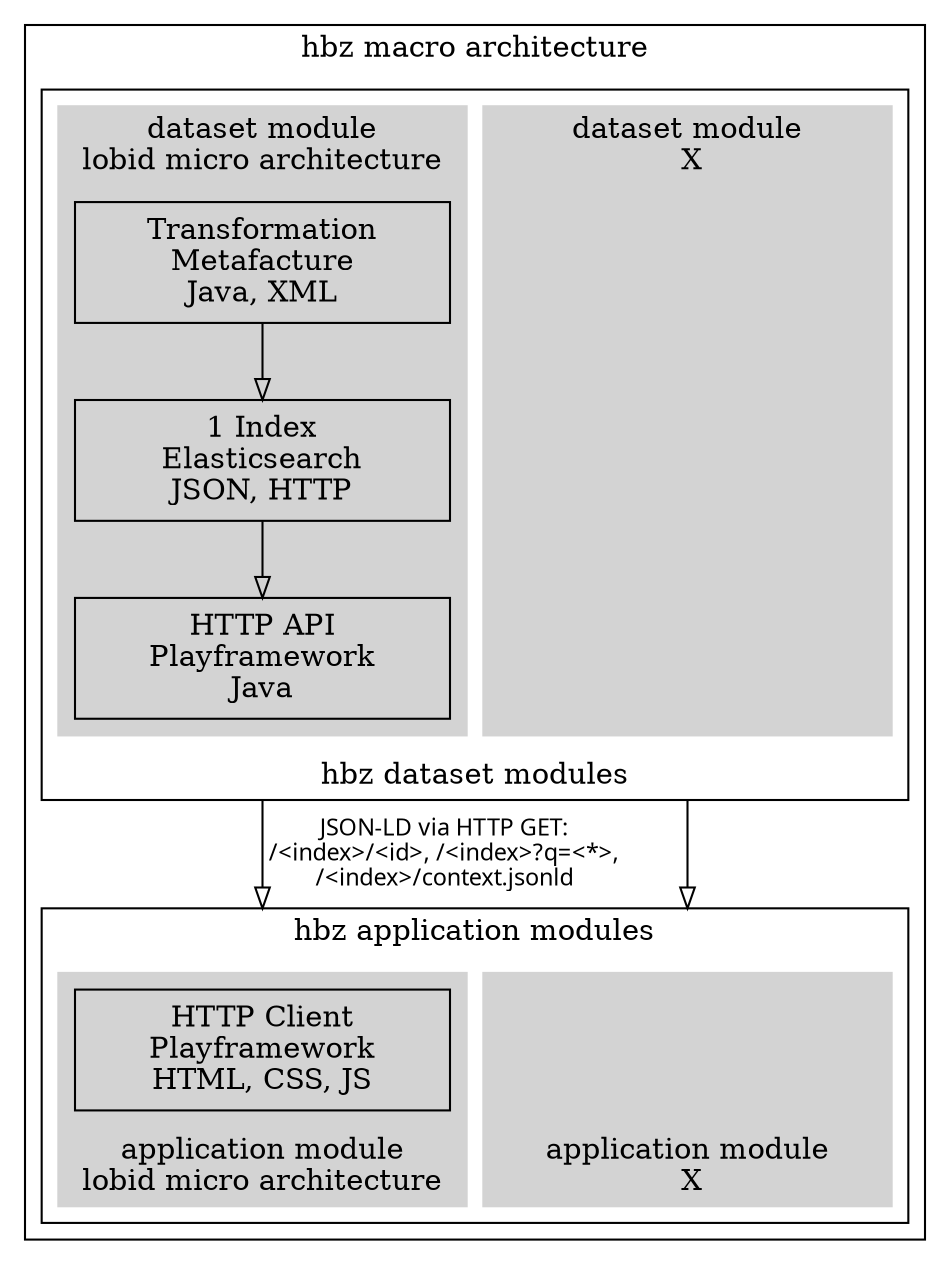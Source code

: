 digraph lobid_modules{
	node[shape=box width=2.5 height=0.8 style=solid label=""]//fontname=helvetica
	edge[arrowhead=empty arrowtail=empty] //fontname=helvetica
	graph[compound=true] //fontname=helvetica
	subgraph cluster_macro{
		label="hbz macro architecture"
		subgraph cluster_datasets {
			label="hbz dataset modules"
			labelloc=b
			subgraph cluster_dataset {
				label="dataset module\nlobid micro architecture"
				labelloc=t
				style=filled
				color=lightgrey
				transformation[label="Transformation\nMetafacture\nJava, XML"]
				index[label="1 Index\nElasticsearch\nJSON, HTTP"]
				api[label="HTTP API\nPlayframework\nJava"]
				transformation->index[label=""]
				index->api[ label=""]
			}
			subgraph cluster_dataset_x {
				label="dataset module\n X" 
				labelloc=t
				style=filled
				color=lightgrey
				node[shape=none]
				t->i->api_x[style=invis]
			}
		}
		subgraph cluster_applications {
			label="hbz application modules"
			subgraph cluster_application {
				label="application module\nlobid micro architecture"
				labelloc=b
				style=filled
				color=lightgrey
				client[label="HTTP Client\nPlayframework\nHTML, CSS, JS"]
				api->client[fontname="anonymous" fontsize=11.25  label=" JSON-LD via HTTP GET:\n /<index>/<id>, /<index>?q=<*>,\n /<index>/context.jsonld" lhead="cluster_applications" ltail="cluster_datasets"]
			}
			subgraph cluster_application_x {
				label="application module\n X"
				labelloc=b
				style=filled
				color=lightgrey
				node[shape=none]
				api_x->client_x[ lhead="cluster_applications" ltail="cluster_datasets"]
			}
		}
	}
}